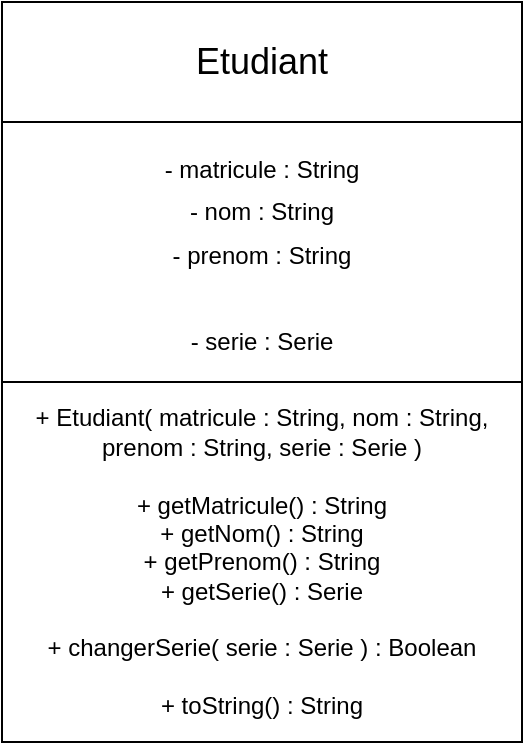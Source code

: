 <mxfile version="20.4.0" type="device"><diagram id="Gb9oDMj1UtGoGViKy1ET" name="Page-1"><mxGraphModel dx="783" dy="818" grid="1" gridSize="10" guides="1" tooltips="1" connect="1" arrows="1" fold="1" page="1" pageScale="1" pageWidth="1169" pageHeight="1654" math="0" shadow="0"><root><mxCell id="0"/><mxCell id="1" parent="0"/><mxCell id="ZgEH0B4cVoggz6eE5brp-1" value="&lt;font style=&quot;font-size: 18px;&quot;&gt;Etudiant&lt;/font&gt;" style="whiteSpace=wrap;html=1;" vertex="1" parent="1"><mxGeometry x="160" y="80" width="260" height="60" as="geometry"/></mxCell><mxCell id="ZgEH0B4cVoggz6eE5brp-2" value="&lt;font style=&quot;font-size: 12px;&quot;&gt;- matricule : String&lt;br&gt;- nom : String&lt;br&gt;- prenom : String&lt;br&gt;&lt;br&gt;- serie : Serie&lt;/font&gt;" style="whiteSpace=wrap;html=1;fontSize=18;" vertex="1" parent="1"><mxGeometry x="160" y="140" width="260" height="130" as="geometry"/></mxCell><mxCell id="ZgEH0B4cVoggz6eE5brp-3" value="+ Etudiant( matricule : String, nom : String,&lt;br&gt;prenom : String, serie : Serie )&lt;br&gt;&lt;br&gt;+ getMatricule() : String&lt;br&gt;+ getNom() : String&lt;br&gt;+ getPrenom() : String&lt;br&gt;+ getSerie() : Serie&lt;br&gt;&lt;br&gt;+ changerSerie( serie : Serie ) : Boolean&lt;br&gt;&lt;br&gt;+ toString() : String" style="whiteSpace=wrap;html=1;fontSize=12;" vertex="1" parent="1"><mxGeometry x="160" y="270" width="260" height="180" as="geometry"/></mxCell></root></mxGraphModel></diagram></mxfile>